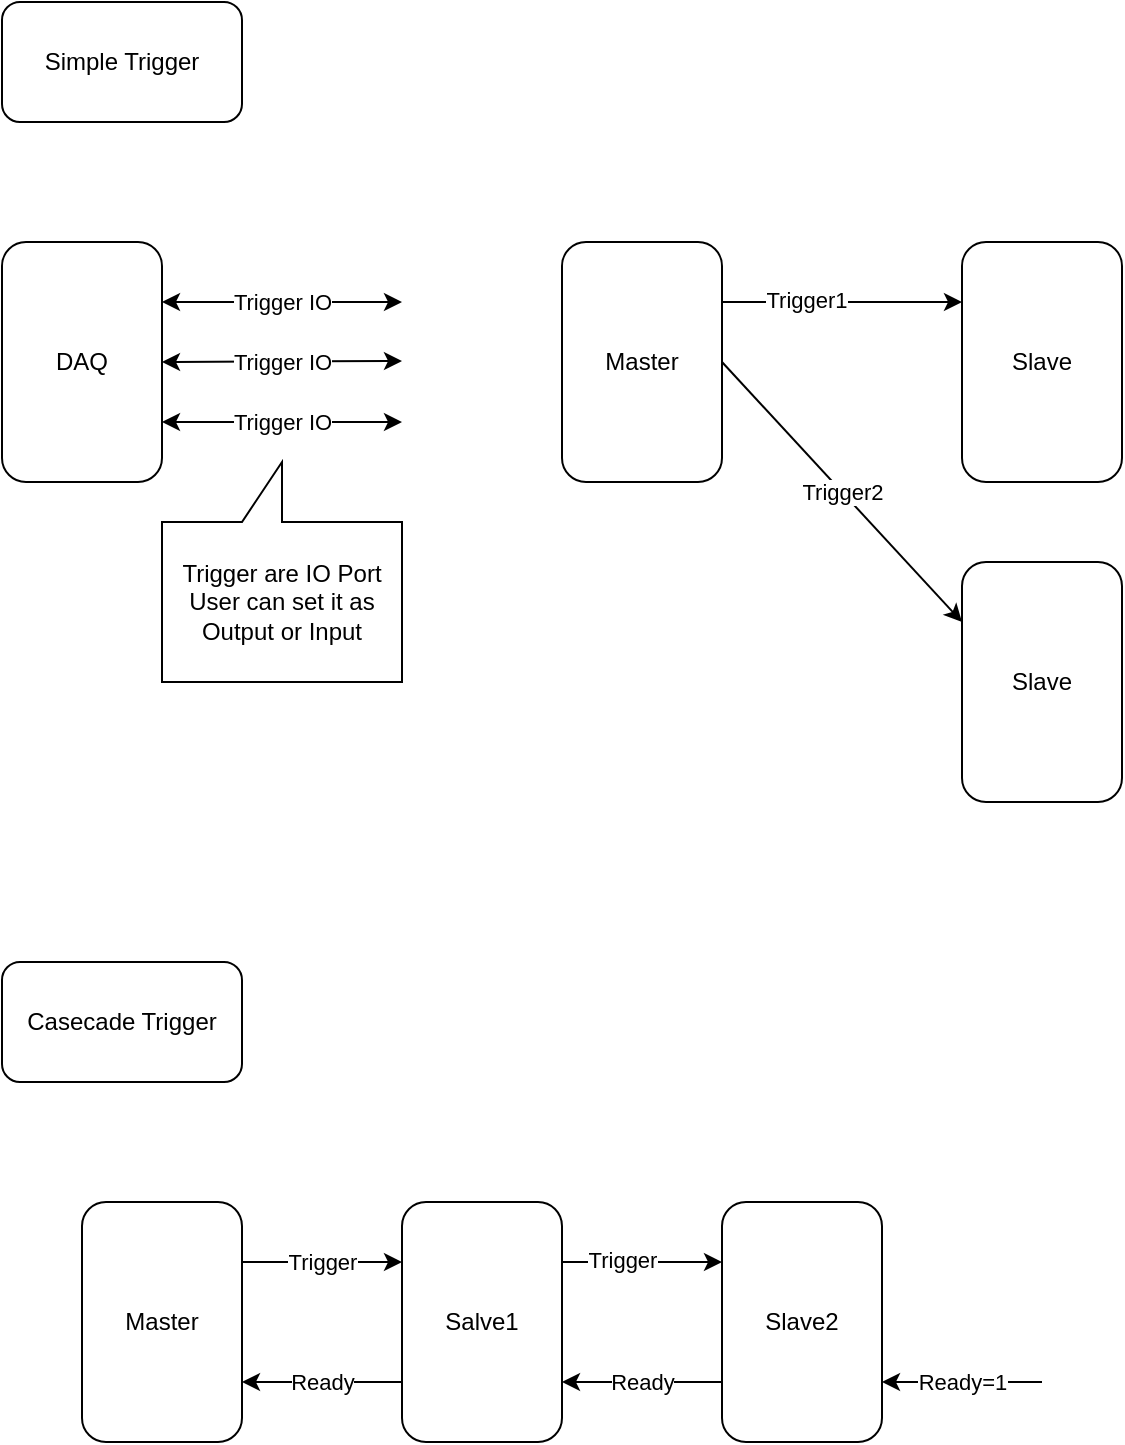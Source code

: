 <mxfile>
    <diagram id="qtQWzx-5o6tF0gxUGBus" name="Page-1">
        <mxGraphModel dx="1001" dy="523" grid="1" gridSize="10" guides="1" tooltips="1" connect="1" arrows="1" fold="1" page="1" pageScale="1" pageWidth="850" pageHeight="1100" math="0" shadow="0">
            <root>
                <mxCell id="0"/>
                <mxCell id="1" parent="0"/>
                <mxCell id="2" value="Casecade Trigger" style="rounded=1;whiteSpace=wrap;html=1;" vertex="1" parent="1">
                    <mxGeometry x="40" y="520" width="120" height="60" as="geometry"/>
                </mxCell>
                <mxCell id="3" value="Simple Trigger" style="rounded=1;whiteSpace=wrap;html=1;" vertex="1" parent="1">
                    <mxGeometry x="40" y="40" width="120" height="60" as="geometry"/>
                </mxCell>
                <mxCell id="7" style="edgeStyle=none;html=1;exitX=1;exitY=0.25;exitDx=0;exitDy=0;entryX=0;entryY=0.25;entryDx=0;entryDy=0;" edge="1" parent="1" source="4" target="5">
                    <mxGeometry relative="1" as="geometry"/>
                </mxCell>
                <mxCell id="9" value="Trigger1" style="edgeLabel;html=1;align=center;verticalAlign=middle;resizable=0;points=[];" vertex="1" connectable="0" parent="7">
                    <mxGeometry x="-0.301" y="1" relative="1" as="geometry">
                        <mxPoint as="offset"/>
                    </mxGeometry>
                </mxCell>
                <mxCell id="8" value="Trigger2" style="edgeStyle=none;html=1;exitX=1;exitY=0.5;exitDx=0;exitDy=0;entryX=0;entryY=0.25;entryDx=0;entryDy=0;" edge="1" parent="1" source="4" target="6">
                    <mxGeometry relative="1" as="geometry"/>
                </mxCell>
                <mxCell id="4" value="Master" style="rounded=1;whiteSpace=wrap;html=1;" vertex="1" parent="1">
                    <mxGeometry x="320" y="160" width="80" height="120" as="geometry"/>
                </mxCell>
                <mxCell id="5" value="Slave" style="rounded=1;whiteSpace=wrap;html=1;" vertex="1" parent="1">
                    <mxGeometry x="520" y="160" width="80" height="120" as="geometry"/>
                </mxCell>
                <mxCell id="6" value="Slave" style="rounded=1;whiteSpace=wrap;html=1;" vertex="1" parent="1">
                    <mxGeometry x="520" y="320" width="80" height="120" as="geometry"/>
                </mxCell>
                <mxCell id="11" value="Trigger IO" style="edgeStyle=none;html=1;exitX=1;exitY=0.25;exitDx=0;exitDy=0;endArrow=classic;endFill=1;startArrow=classic;startFill=1;" edge="1" parent="1" source="10">
                    <mxGeometry relative="1" as="geometry">
                        <mxPoint x="240" y="190" as="targetPoint"/>
                    </mxGeometry>
                </mxCell>
                <mxCell id="10" value="DAQ" style="rounded=1;whiteSpace=wrap;html=1;" vertex="1" parent="1">
                    <mxGeometry x="40" y="160" width="80" height="120" as="geometry"/>
                </mxCell>
                <mxCell id="12" value="Trigger IO" style="edgeStyle=none;html=1;exitX=1;exitY=0.5;exitDx=0;exitDy=0;endArrow=classic;endFill=1;startArrow=classic;startFill=1;" edge="1" parent="1" source="10">
                    <mxGeometry relative="1" as="geometry">
                        <mxPoint x="240" y="219.5" as="targetPoint"/>
                        <mxPoint x="160" y="219.5" as="sourcePoint"/>
                    </mxGeometry>
                </mxCell>
                <mxCell id="13" value="Trigger IO" style="edgeStyle=none;html=1;exitX=1;exitY=0.75;exitDx=0;exitDy=0;endArrow=classic;endFill=1;startArrow=classic;startFill=1;" edge="1" parent="1" source="10">
                    <mxGeometry relative="1" as="geometry">
                        <mxPoint x="240" y="250" as="targetPoint"/>
                        <mxPoint x="160" y="250" as="sourcePoint"/>
                    </mxGeometry>
                </mxCell>
                <mxCell id="14" value="Trigger are IO Port&lt;br&gt;User can set it as Output or Input" style="shape=callout;whiteSpace=wrap;html=1;perimeter=calloutPerimeter;direction=west;" vertex="1" parent="1">
                    <mxGeometry x="120" y="270" width="120" height="110" as="geometry"/>
                </mxCell>
                <mxCell id="19" value="Trigger" style="edgeStyle=none;html=1;exitX=1;exitY=0.25;exitDx=0;exitDy=0;entryX=0;entryY=0.25;entryDx=0;entryDy=0;startArrow=none;startFill=0;endArrow=classic;endFill=1;" edge="1" parent="1" source="15" target="16">
                    <mxGeometry relative="1" as="geometry"/>
                </mxCell>
                <mxCell id="15" value="Master" style="rounded=1;whiteSpace=wrap;html=1;" vertex="1" parent="1">
                    <mxGeometry x="80" y="640" width="80" height="120" as="geometry"/>
                </mxCell>
                <mxCell id="20" style="edgeStyle=none;html=1;exitX=1;exitY=0.25;exitDx=0;exitDy=0;entryX=0;entryY=0.25;entryDx=0;entryDy=0;startArrow=none;startFill=0;endArrow=classic;endFill=1;" edge="1" parent="1" source="16" target="17">
                    <mxGeometry relative="1" as="geometry"/>
                </mxCell>
                <mxCell id="23" value="Trigger" style="edgeLabel;html=1;align=center;verticalAlign=middle;resizable=0;points=[];" vertex="1" connectable="0" parent="20">
                    <mxGeometry x="-0.252" y="1" relative="1" as="geometry">
                        <mxPoint as="offset"/>
                    </mxGeometry>
                </mxCell>
                <mxCell id="22" value="Ready" style="edgeStyle=none;html=1;exitX=0;exitY=0.75;exitDx=0;exitDy=0;entryX=1;entryY=0.75;entryDx=0;entryDy=0;startArrow=none;startFill=0;endArrow=classic;endFill=1;" edge="1" parent="1" source="16" target="15">
                    <mxGeometry relative="1" as="geometry"/>
                </mxCell>
                <mxCell id="16" value="Salve1" style="rounded=1;whiteSpace=wrap;html=1;" vertex="1" parent="1">
                    <mxGeometry x="240" y="640" width="80" height="120" as="geometry"/>
                </mxCell>
                <mxCell id="21" value="Ready" style="edgeStyle=none;html=1;exitX=0;exitY=0.75;exitDx=0;exitDy=0;entryX=1;entryY=0.75;entryDx=0;entryDy=0;startArrow=none;startFill=0;endArrow=classic;endFill=1;" edge="1" parent="1" source="17" target="16">
                    <mxGeometry relative="1" as="geometry"/>
                </mxCell>
                <mxCell id="17" value="Slave2" style="rounded=1;whiteSpace=wrap;html=1;" vertex="1" parent="1">
                    <mxGeometry x="400" y="640" width="80" height="120" as="geometry"/>
                </mxCell>
                <mxCell id="24" value="Ready=1" style="edgeStyle=none;html=1;exitX=0;exitY=0.75;exitDx=0;exitDy=0;entryX=1;entryY=0.75;entryDx=0;entryDy=0;startArrow=none;startFill=0;endArrow=classic;endFill=1;" edge="1" parent="1">
                    <mxGeometry relative="1" as="geometry">
                        <mxPoint x="560" y="730" as="sourcePoint"/>
                        <mxPoint x="480" y="730" as="targetPoint"/>
                    </mxGeometry>
                </mxCell>
            </root>
        </mxGraphModel>
    </diagram>
</mxfile>